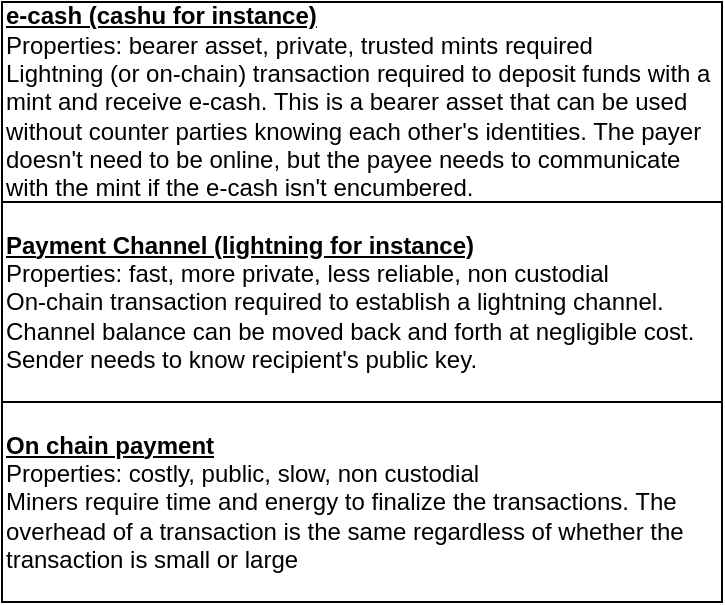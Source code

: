 <mxfile version="26.0.5">
  <diagram name="Page-1" id="YpB2XjolvBQqZWjEklNo">
    <mxGraphModel dx="954" dy="549" grid="1" gridSize="10" guides="1" tooltips="1" connect="1" arrows="1" fold="1" page="1" pageScale="1" pageWidth="850" pageHeight="1100" math="0" shadow="0">
      <root>
        <mxCell id="0" />
        <mxCell id="1" parent="0" />
        <mxCell id="V2MnZFKj58iYENA5ibVo-2" value="&lt;div align=&quot;left&quot;&gt;&lt;b&gt;&lt;u&gt;On chain payment&lt;/u&gt;&lt;br&gt;&lt;/b&gt;&lt;/div&gt;&lt;div align=&quot;left&quot;&gt;Properties: costly, public, slow, non custodial&lt;br&gt;Miners require time and energy to finalize the transactions. The overhead of a transaction is the same regardless of whether the transaction is small or large&lt;br&gt;&lt;/div&gt;" style="rounded=0;whiteSpace=wrap;html=1;align=left;" vertex="1" parent="1">
          <mxGeometry x="280" y="200" width="360" height="100" as="geometry" />
        </mxCell>
        <mxCell id="V2MnZFKj58iYENA5ibVo-3" value="&lt;div align=&quot;left&quot;&gt;&lt;b&gt;&lt;u&gt;Payment Channel (lightning for instance)&lt;/u&gt;&lt;/b&gt;&lt;br&gt;&lt;/div&gt;&lt;div align=&quot;left&quot;&gt;Properties: fast, more private, less reliable, non custodial&lt;br&gt;&lt;/div&gt;&lt;div align=&quot;left&quot;&gt;On-chain transaction required to establish a lightning channel. Channel balance can be moved back and forth at negligible cost. Sender needs to know recipient&#39;s public key.&lt;br&gt;&lt;/div&gt;" style="rounded=0;whiteSpace=wrap;html=1;align=left;" vertex="1" parent="1">
          <mxGeometry x="280" y="100" width="360" height="100" as="geometry" />
        </mxCell>
        <mxCell id="V2MnZFKj58iYENA5ibVo-4" value="&lt;div align=&quot;left&quot;&gt;&lt;u&gt;&lt;b&gt;e-cash (cashu for instance)&lt;/b&gt;&lt;/u&gt;&lt;/div&gt;&lt;div align=&quot;left&quot;&gt;Properties: bearer asset, private, trusted mints required&lt;br&gt;&lt;/div&gt;&lt;div&gt;Lightning (or on-chain) transaction required to deposit funds with a mint and receive e-cash. This is a bearer asset that can be used without counter parties knowing each other&#39;s identities. The payer doesn&#39;t need to be online, but the payee needs to communicate with the mint if the e-cash isn&#39;t encumbered.&lt;br&gt;&lt;/div&gt;" style="rounded=0;whiteSpace=wrap;html=1;align=left;" vertex="1" parent="1">
          <mxGeometry x="280" width="360" height="100" as="geometry" />
        </mxCell>
      </root>
    </mxGraphModel>
  </diagram>
</mxfile>
